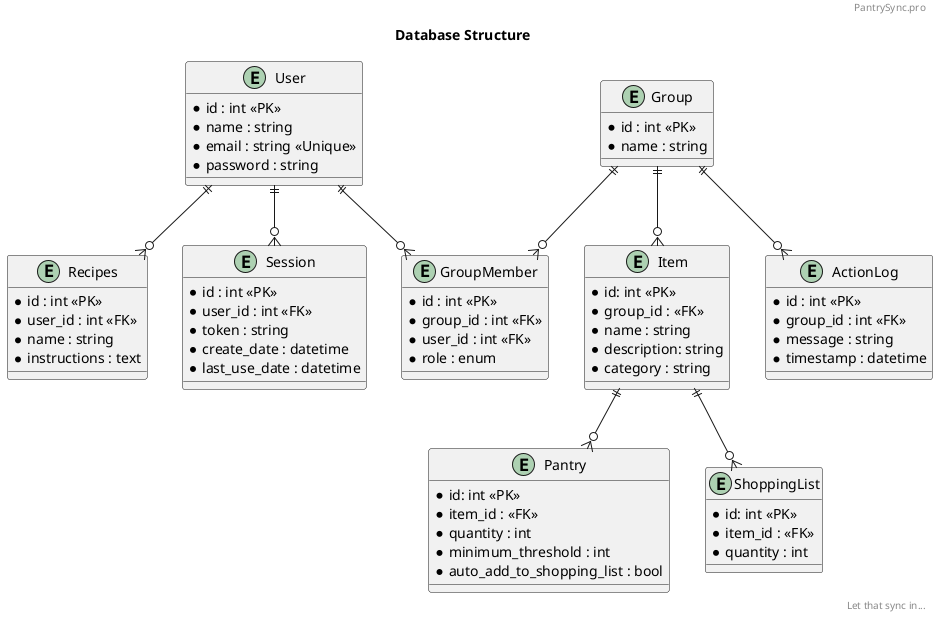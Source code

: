 @startuml Pantry Manager Classes

header PantrySync.pro
right footer Let that sync in...
title Database Structure

    entity User {
        *id : int <<PK>>
        *name : string
        *email : string <<Unique>>
        *password : string
    }

    entity Group {
        *id : int <<PK>>
        *name : string
    }

    entity GroupMember {
        *id : int <<PK>>
        *group_id : int <<FK>>
        *user_id : int <<FK>>
        ' Role can be expanded to something dynamic rather than an enum
        *role : enum
    }

    entity Item {
        *id: int <<PK>>
        *group_id : <<FK>>
        *name : string
        *description: string
        ' Category could be an enum
        *category : string
    }

    entity Pantry {
        *id: int <<PK>>
        *item_id : <<FK>>
        *quantity : int
        *minimum_threshold : int
        *auto_add_to_shopping_list : bool
    }

    entity ShoppingList {
        *id: int <<PK>>
        *item_id : <<FK>>
        *quantity : int
    }

    entity Recipes {
        *id : int <<PK>>
        *user_id : int <<FK>>
        *name : string
        /' Including ingredients here for the purpose of identifying possible recipes for given ingredients would
           require a more advanced structure.
        '/
        *instructions : text
    }
    
    entity ActionLog {
        ' Is this an audit log?
        *id : int <<PK>>
        *group_id : int <<FK>>
        *message : string
        *timestamp : datetime
    }

    entity Session {
        *id : int <<PK>>
        *user_id : int <<FK>>
        *token : string
        *create_date : datetime
        *last_use_date : datetime
    }

    User  ||--o{ GroupMember
    User  ||--o{ Recipes
    User  ||--o{ Session
    Group ||--o{ ActionLog
    Group ||--o{ GroupMember
    Group ||--o{ Item
    Item  ||--o{ Pantry
    Item  ||--o{ ShoppingList

@enduml
